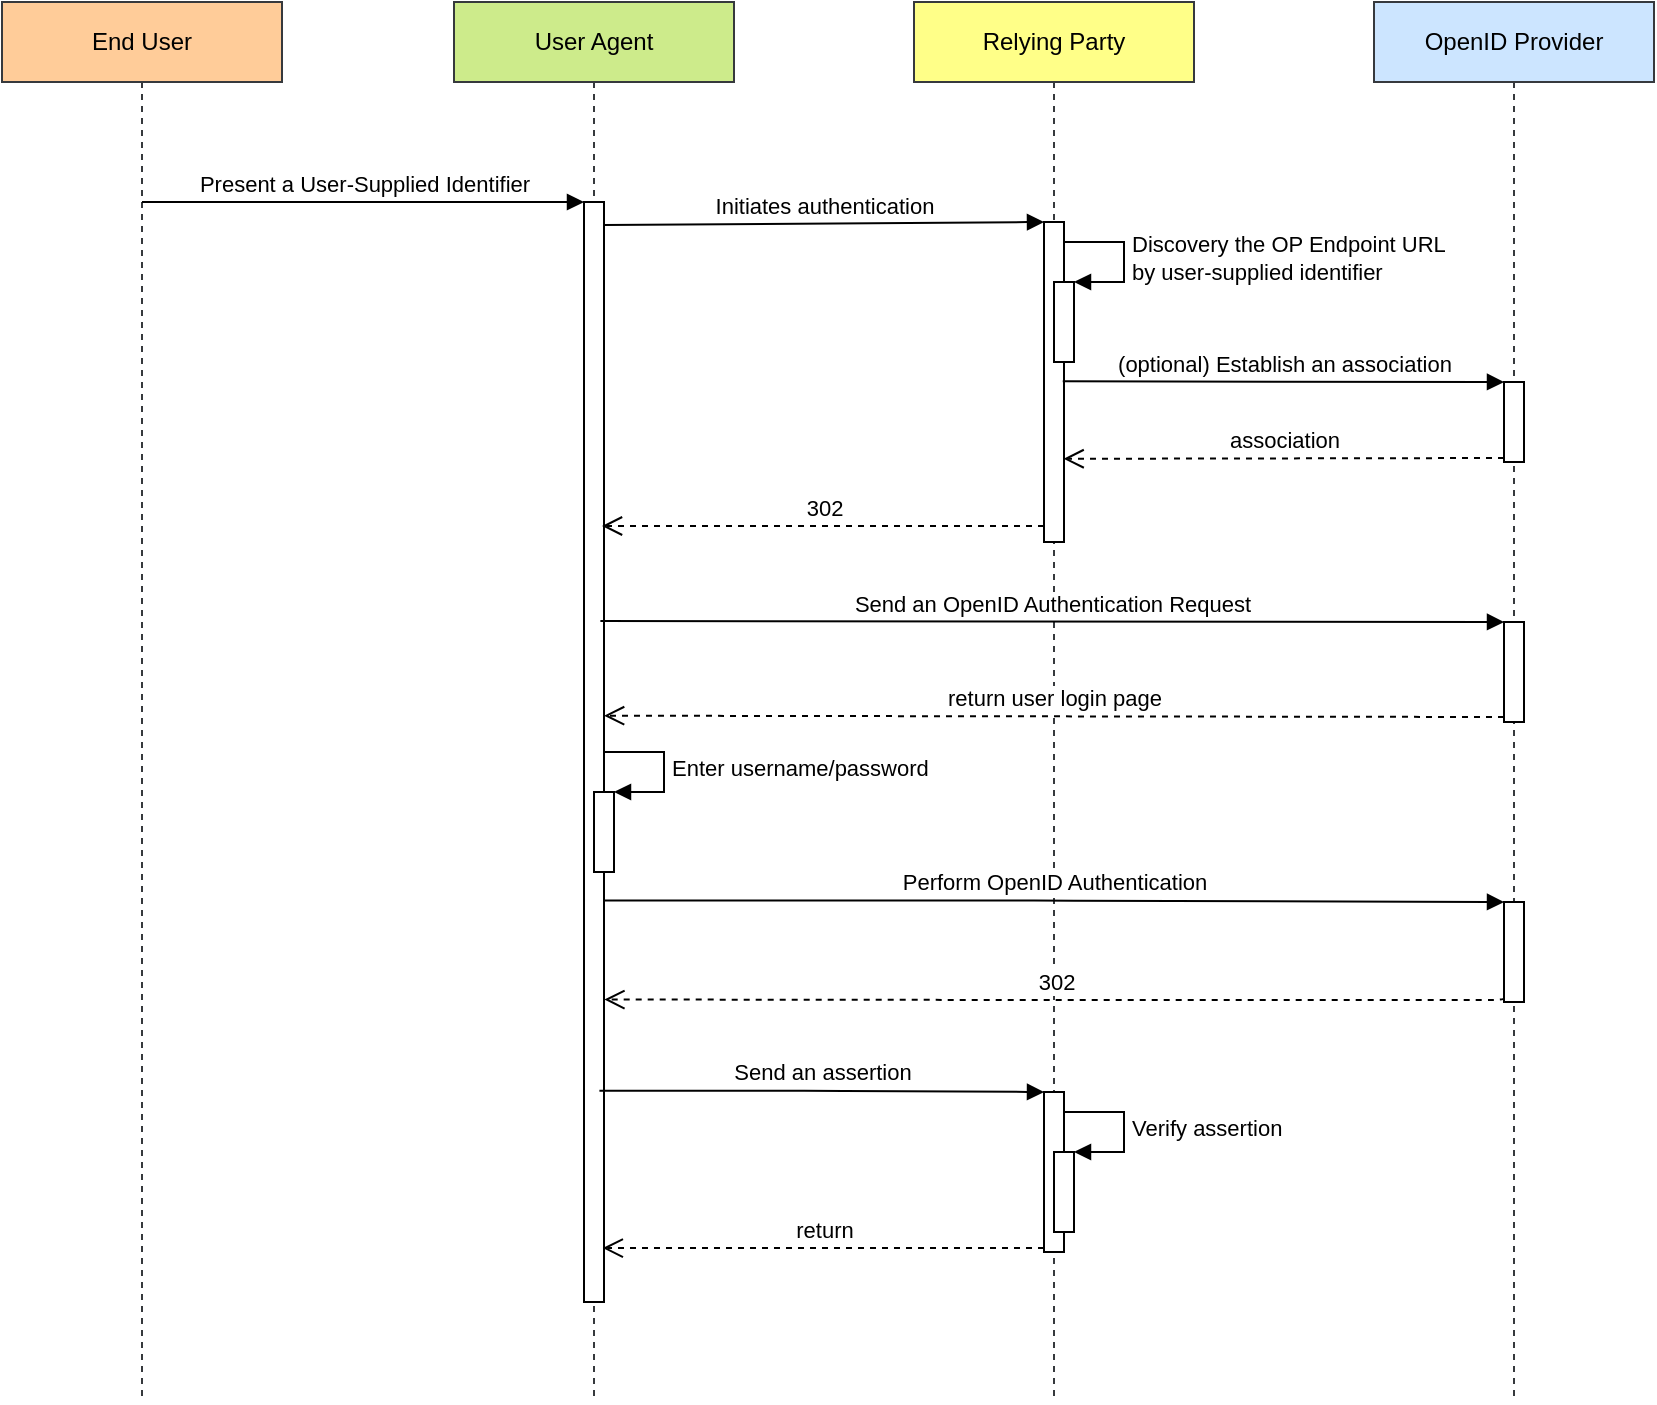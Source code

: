 <mxfile version="14.9.8" type="device"><diagram id="z2c74pN1bRdR9tGKci9m" name="Page-1"><mxGraphModel dx="677" dy="346" grid="1" gridSize="10" guides="1" tooltips="1" connect="1" arrows="1" fold="1" page="1" pageScale="1" pageWidth="827" pageHeight="1169" math="0" shadow="0"><root><mxCell id="0"/><mxCell id="1" parent="0"/><mxCell id="z9XYCmDK4xpQ0CJCkrqK-1" value="OpenID Provider" style="shape=umlLifeline;perimeter=lifelinePerimeter;whiteSpace=wrap;html=1;container=1;collapsible=0;recursiveResize=0;outlineConnect=0;fillColor=#cce5ff;strokeColor=#36393d;" vertex="1" parent="1"><mxGeometry x="960" y="40" width="140" height="700" as="geometry"/></mxCell><mxCell id="z9XYCmDK4xpQ0CJCkrqK-13" value="" style="html=1;points=[];perimeter=orthogonalPerimeter;" vertex="1" parent="z9XYCmDK4xpQ0CJCkrqK-1"><mxGeometry x="65" y="190" width="10" height="40" as="geometry"/></mxCell><mxCell id="z9XYCmDK4xpQ0CJCkrqK-16" value="" style="html=1;points=[];perimeter=orthogonalPerimeter;" vertex="1" parent="z9XYCmDK4xpQ0CJCkrqK-1"><mxGeometry x="65" y="310" width="10" height="50" as="geometry"/></mxCell><mxCell id="z9XYCmDK4xpQ0CJCkrqK-19" value="" style="html=1;points=[];perimeter=orthogonalPerimeter;" vertex="1" parent="z9XYCmDK4xpQ0CJCkrqK-1"><mxGeometry x="65" y="450" width="10" height="50" as="geometry"/></mxCell><mxCell id="z9XYCmDK4xpQ0CJCkrqK-2" value="End User" style="shape=umlLifeline;perimeter=lifelinePerimeter;whiteSpace=wrap;html=1;container=1;collapsible=0;recursiveResize=0;outlineConnect=0;fillColor=#ffcc99;strokeColor=#36393d;" vertex="1" parent="1"><mxGeometry x="274" y="40" width="140" height="700" as="geometry"/></mxCell><mxCell id="z9XYCmDK4xpQ0CJCkrqK-3" value="User Agent" style="shape=umlLifeline;perimeter=lifelinePerimeter;whiteSpace=wrap;html=1;container=1;collapsible=0;recursiveResize=0;outlineConnect=0;fillColor=#cdeb8b;strokeColor=#36393d;" vertex="1" parent="1"><mxGeometry x="500" y="40" width="140" height="700" as="geometry"/></mxCell><mxCell id="z9XYCmDK4xpQ0CJCkrqK-5" value="" style="html=1;points=[];perimeter=orthogonalPerimeter;" vertex="1" parent="z9XYCmDK4xpQ0CJCkrqK-3"><mxGeometry x="65" y="100" width="10" height="550" as="geometry"/></mxCell><mxCell id="z9XYCmDK4xpQ0CJCkrqK-27" value="" style="html=1;points=[];perimeter=orthogonalPerimeter;" vertex="1" parent="z9XYCmDK4xpQ0CJCkrqK-3"><mxGeometry x="70" y="395" width="10" height="40" as="geometry"/></mxCell><mxCell id="z9XYCmDK4xpQ0CJCkrqK-28" value="Enter username/password" style="edgeStyle=orthogonalEdgeStyle;html=1;align=left;spacingLeft=2;endArrow=block;rounded=0;entryX=1;entryY=0;" edge="1" target="z9XYCmDK4xpQ0CJCkrqK-27" parent="z9XYCmDK4xpQ0CJCkrqK-3"><mxGeometry relative="1" as="geometry"><mxPoint x="75" y="375" as="sourcePoint"/><Array as="points"><mxPoint x="105" y="375"/></Array></mxGeometry></mxCell><mxCell id="z9XYCmDK4xpQ0CJCkrqK-4" value="Relying Party" style="shape=umlLifeline;perimeter=lifelinePerimeter;whiteSpace=wrap;html=1;container=1;collapsible=0;recursiveResize=0;outlineConnect=0;fillColor=#ffff88;strokeColor=#36393d;" vertex="1" parent="1"><mxGeometry x="730" y="40" width="140" height="700" as="geometry"/></mxCell><mxCell id="z9XYCmDK4xpQ0CJCkrqK-8" value="" style="html=1;points=[];perimeter=orthogonalPerimeter;" vertex="1" parent="z9XYCmDK4xpQ0CJCkrqK-4"><mxGeometry x="65" y="110" width="10" height="160" as="geometry"/></mxCell><mxCell id="z9XYCmDK4xpQ0CJCkrqK-22" value="" style="html=1;points=[];perimeter=orthogonalPerimeter;" vertex="1" parent="z9XYCmDK4xpQ0CJCkrqK-4"><mxGeometry x="65" y="545" width="10" height="80" as="geometry"/></mxCell><mxCell id="z9XYCmDK4xpQ0CJCkrqK-25" value="" style="html=1;points=[];perimeter=orthogonalPerimeter;" vertex="1" parent="z9XYCmDK4xpQ0CJCkrqK-4"><mxGeometry x="70" y="575" width="10" height="40" as="geometry"/></mxCell><mxCell id="z9XYCmDK4xpQ0CJCkrqK-26" value="Verify assertion" style="edgeStyle=orthogonalEdgeStyle;html=1;align=left;spacingLeft=2;endArrow=block;rounded=0;entryX=1;entryY=0;" edge="1" target="z9XYCmDK4xpQ0CJCkrqK-25" parent="z9XYCmDK4xpQ0CJCkrqK-4"><mxGeometry relative="1" as="geometry"><mxPoint x="75" y="555" as="sourcePoint"/><Array as="points"><mxPoint x="105" y="555"/></Array></mxGeometry></mxCell><mxCell id="z9XYCmDK4xpQ0CJCkrqK-6" value="Present a User-Supplied Identifier" style="html=1;verticalAlign=bottom;endArrow=block;entryX=0;entryY=0;" edge="1" target="z9XYCmDK4xpQ0CJCkrqK-5" parent="1" source="z9XYCmDK4xpQ0CJCkrqK-2"><mxGeometry relative="1" as="geometry"><mxPoint x="495" y="140" as="sourcePoint"/></mxGeometry></mxCell><mxCell id="z9XYCmDK4xpQ0CJCkrqK-9" value="Initiates authentication" style="html=1;verticalAlign=bottom;endArrow=block;entryX=0;entryY=0;exitX=1.011;exitY=0.021;exitDx=0;exitDy=0;exitPerimeter=0;" edge="1" target="z9XYCmDK4xpQ0CJCkrqK-8" parent="1" source="z9XYCmDK4xpQ0CJCkrqK-5"><mxGeometry relative="1" as="geometry"><mxPoint x="580" y="150" as="sourcePoint"/></mxGeometry></mxCell><mxCell id="z9XYCmDK4xpQ0CJCkrqK-10" value="302" style="html=1;verticalAlign=bottom;endArrow=open;dashed=1;endSize=8;exitX=0;exitY=0.95;edgeStyle=orthogonalEdgeStyle;" edge="1" source="z9XYCmDK4xpQ0CJCkrqK-8" parent="1"><mxGeometry relative="1" as="geometry"><mxPoint x="574" y="302" as="targetPoint"/><Array as="points"><mxPoint x="574" y="302"/></Array></mxGeometry></mxCell><mxCell id="z9XYCmDK4xpQ0CJCkrqK-11" value="" style="html=1;points=[];perimeter=orthogonalPerimeter;" vertex="1" parent="1"><mxGeometry x="800" y="180" width="10" height="40" as="geometry"/></mxCell><mxCell id="z9XYCmDK4xpQ0CJCkrqK-12" value="Discovery the OP Endpoint URL&lt;br&gt;by user-supplied identifier" style="edgeStyle=orthogonalEdgeStyle;html=1;align=left;spacingLeft=2;endArrow=block;rounded=0;entryX=1;entryY=0;" edge="1" target="z9XYCmDK4xpQ0CJCkrqK-11" parent="1"><mxGeometry relative="1" as="geometry"><mxPoint x="805" y="160" as="sourcePoint"/><Array as="points"><mxPoint x="835" y="160"/></Array></mxGeometry></mxCell><mxCell id="z9XYCmDK4xpQ0CJCkrqK-14" value="(optional) Establish an association" style="html=1;verticalAlign=bottom;endArrow=block;entryX=0;entryY=0;exitX=0.939;exitY=0.498;exitDx=0;exitDy=0;exitPerimeter=0;" edge="1" target="z9XYCmDK4xpQ0CJCkrqK-13" parent="1" source="z9XYCmDK4xpQ0CJCkrqK-8"><mxGeometry relative="1" as="geometry"><mxPoint x="810" y="230" as="sourcePoint"/></mxGeometry></mxCell><mxCell id="z9XYCmDK4xpQ0CJCkrqK-15" value="association" style="html=1;verticalAlign=bottom;endArrow=open;dashed=1;endSize=8;exitX=0;exitY=0.95;entryX=0.981;entryY=0.74;entryDx=0;entryDy=0;entryPerimeter=0;" edge="1" source="z9XYCmDK4xpQ0CJCkrqK-13" parent="1" target="z9XYCmDK4xpQ0CJCkrqK-8"><mxGeometry relative="1" as="geometry"><mxPoint x="810" y="268" as="targetPoint"/></mxGeometry></mxCell><mxCell id="z9XYCmDK4xpQ0CJCkrqK-17" value="Send an OpenID Authentication Request" style="html=1;verticalAlign=bottom;endArrow=block;entryX=0;entryY=0;exitX=0.819;exitY=0.381;exitDx=0;exitDy=0;exitPerimeter=0;" edge="1" target="z9XYCmDK4xpQ0CJCkrqK-16" parent="1" source="z9XYCmDK4xpQ0CJCkrqK-5"><mxGeometry relative="1" as="geometry"><mxPoint x="580" y="350" as="sourcePoint"/></mxGeometry></mxCell><mxCell id="z9XYCmDK4xpQ0CJCkrqK-18" value="return user login page" style="html=1;verticalAlign=bottom;endArrow=open;dashed=1;endSize=8;exitX=0;exitY=0.95;entryX=1.005;entryY=0.467;entryDx=0;entryDy=0;entryPerimeter=0;" edge="1" source="z9XYCmDK4xpQ0CJCkrqK-16" parent="1" target="z9XYCmDK4xpQ0CJCkrqK-5"><mxGeometry relative="1" as="geometry"><mxPoint x="580" y="397" as="targetPoint"/></mxGeometry></mxCell><mxCell id="z9XYCmDK4xpQ0CJCkrqK-21" value="302" style="html=1;verticalAlign=bottom;endArrow=open;dashed=1;endSize=8;exitX=0;exitY=0.95;entryX=1.019;entryY=0.725;entryDx=0;entryDy=0;entryPerimeter=0;edgeStyle=orthogonalEdgeStyle;" edge="1" source="z9XYCmDK4xpQ0CJCkrqK-19" parent="1" target="z9XYCmDK4xpQ0CJCkrqK-5"><mxGeometry relative="1" as="geometry"><mxPoint x="580" y="488" as="targetPoint"/><Array as="points"><mxPoint x="1025" y="539"/><mxPoint x="800" y="539"/></Array></mxGeometry></mxCell><mxCell id="z9XYCmDK4xpQ0CJCkrqK-20" value="Perform OpenID Authentication" style="html=1;verticalAlign=bottom;endArrow=block;entryX=0;entryY=0;exitX=0.96;exitY=0.635;exitDx=0;exitDy=0;exitPerimeter=0;edgeStyle=orthogonalEdgeStyle;" edge="1" target="z9XYCmDK4xpQ0CJCkrqK-19" parent="1" source="z9XYCmDK4xpQ0CJCkrqK-5"><mxGeometry relative="1" as="geometry"><mxPoint x="580" y="440" as="sourcePoint"/><Array as="points"><mxPoint x="800" y="489"/><mxPoint x="1025" y="490"/></Array></mxGeometry></mxCell><mxCell id="z9XYCmDK4xpQ0CJCkrqK-24" value="return" style="html=1;verticalAlign=bottom;endArrow=open;dashed=1;endSize=8;entryX=0.939;entryY=0.951;entryDx=0;entryDy=0;entryPerimeter=0;edgeStyle=orthogonalEdgeStyle;" edge="1" parent="1" target="z9XYCmDK4xpQ0CJCkrqK-5"><mxGeometry relative="1" as="geometry"><mxPoint x="580" y="596" as="targetPoint"/><mxPoint x="795" y="663" as="sourcePoint"/><Array as="points"><mxPoint x="795" y="663"/></Array></mxGeometry></mxCell><mxCell id="z9XYCmDK4xpQ0CJCkrqK-23" value="Send an assertion" style="html=1;verticalAlign=bottom;endArrow=block;entryX=0;entryY=0;exitX=0.771;exitY=0.808;exitDx=0;exitDy=0;exitPerimeter=0;edgeStyle=orthogonalEdgeStyle;" edge="1" target="z9XYCmDK4xpQ0CJCkrqK-22" parent="1" source="z9XYCmDK4xpQ0CJCkrqK-5"><mxGeometry relative="1" as="geometry"><mxPoint x="580" y="520" as="sourcePoint"/><Array as="points"><mxPoint x="685" y="584"/><mxPoint x="795" y="585"/></Array></mxGeometry></mxCell></root></mxGraphModel></diagram></mxfile>